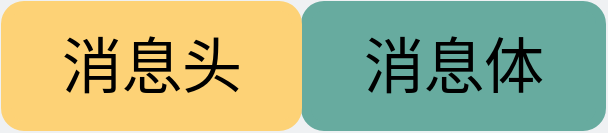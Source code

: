 <mxfile version="20.1.1" type="github">
  <diagram id="3228e29e-7158-1315-38df-8450db1d8a1d" name="Page-1">
    <mxGraphModel dx="1298" dy="699" grid="0" gridSize="10" guides="1" tooltips="1" connect="1" arrows="1" fold="1" page="1" pageScale="1" pageWidth="600" pageHeight="200" background="#EFF1F3" math="0" shadow="0">
      <root>
        <mxCell id="0" />
        <mxCell id="1" parent="0" />
        <mxCell id="aMB2SkQLuwcF9kNnRCJI-1" value="&lt;font style=&quot;font-size: 30px;&quot;&gt;消息体&lt;/font&gt;" style="rounded=1;whiteSpace=wrap;html=1;strokeWidth=5;fontSize=30;strokeColor=#67AB9F;fillColor=#67AB9F;" parent="1" vertex="1">
          <mxGeometry x="301" y="70" width="147.5" height="60" as="geometry" />
        </mxCell>
        <mxCell id="aMB2SkQLuwcF9kNnRCJI-2" value="消息头" style="rounded=1;whiteSpace=wrap;html=1;strokeWidth=5;fillColor=#FDD276;strokeColor=#FDD276;fontSize=30;" parent="1" vertex="1">
          <mxGeometry x="151" y="70" width="145.5" height="60" as="geometry" />
        </mxCell>
      </root>
    </mxGraphModel>
  </diagram>
</mxfile>
